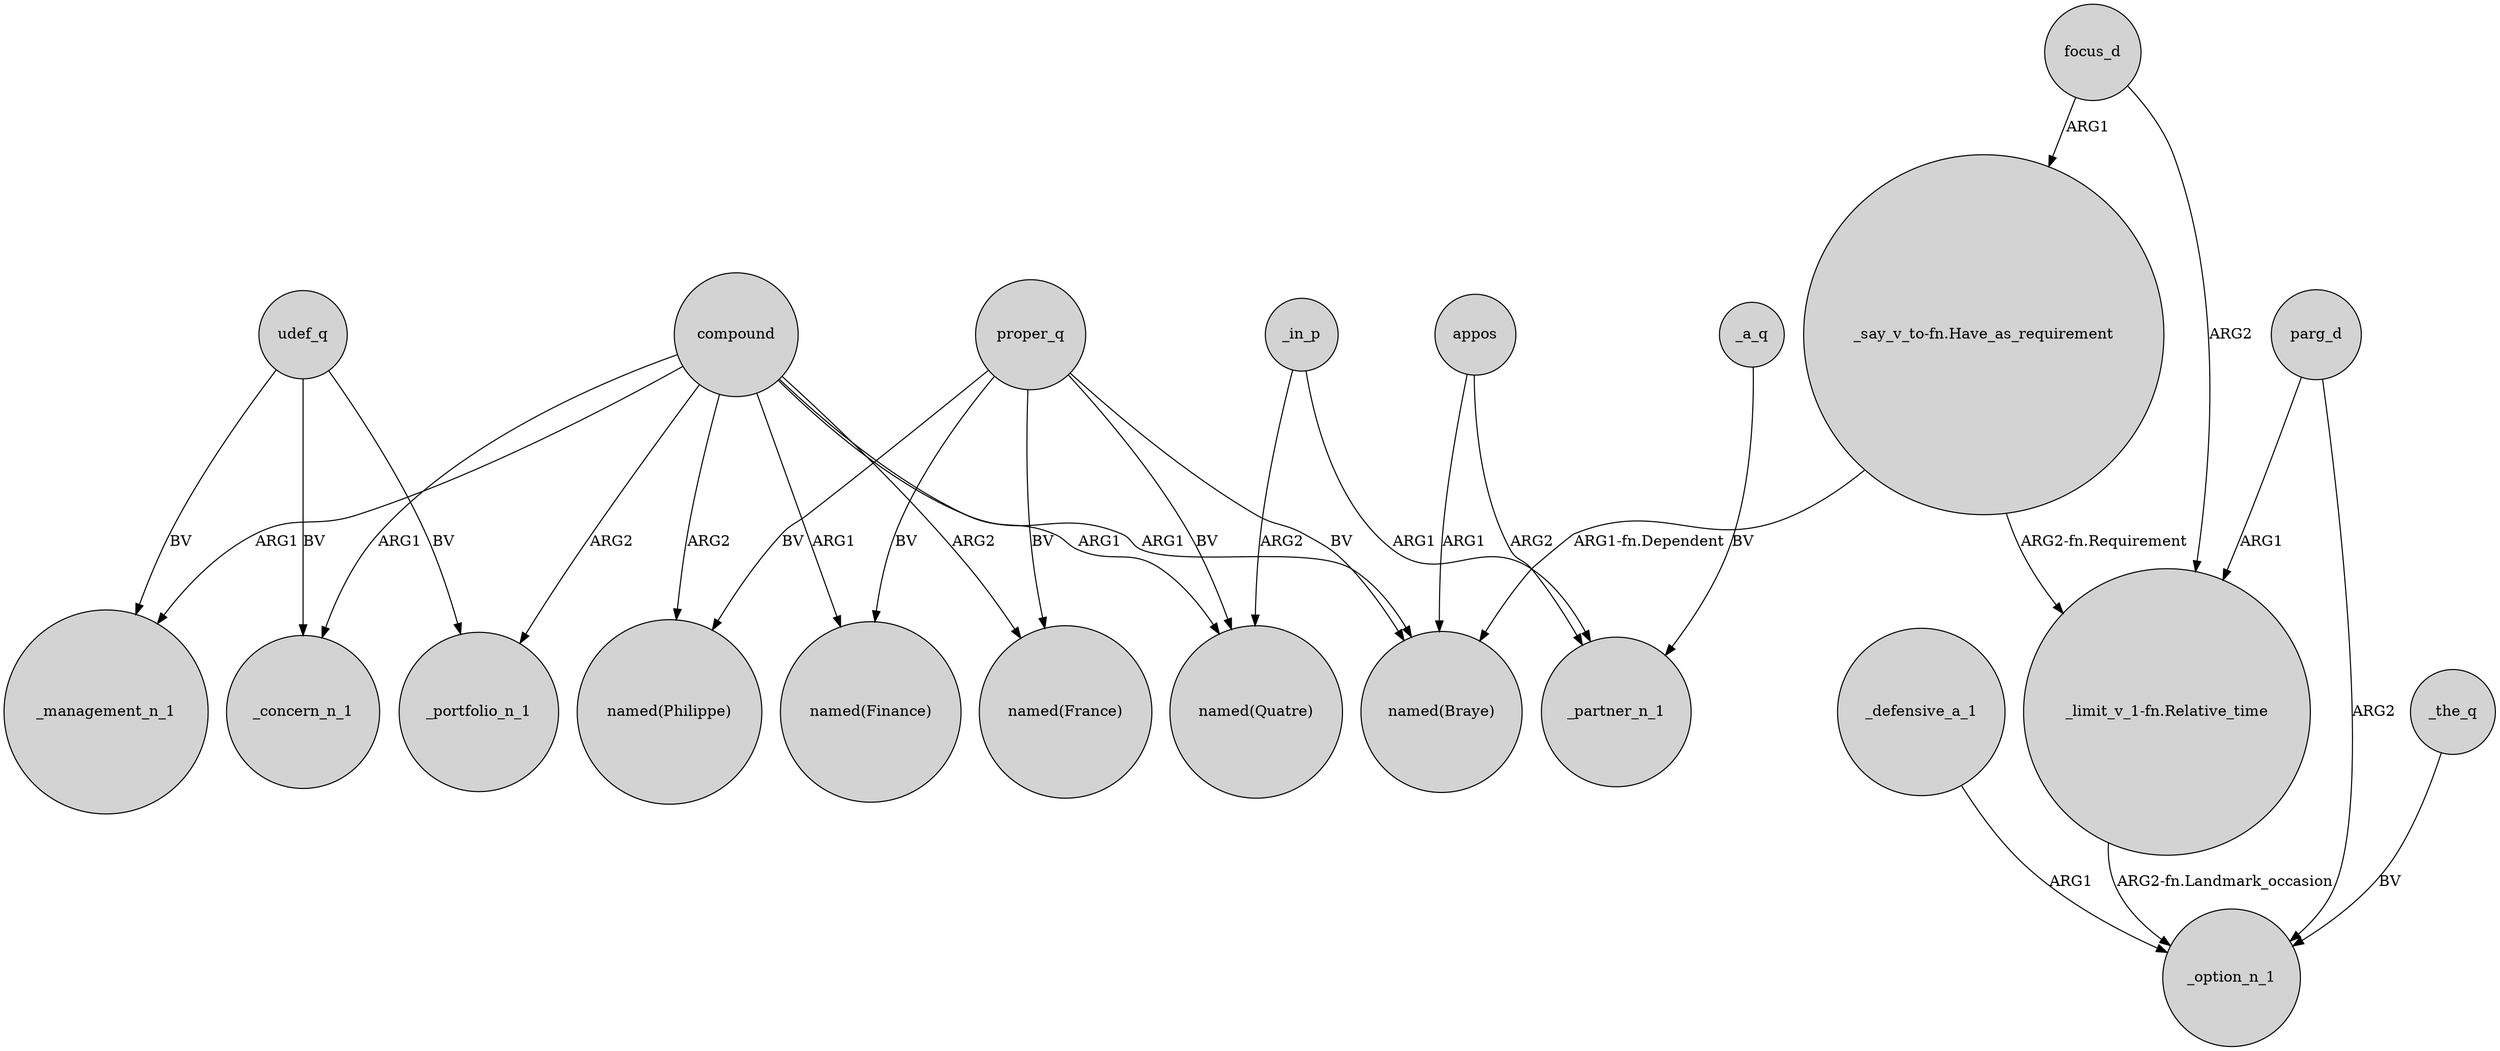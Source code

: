 digraph {
	node [shape=circle style=filled]
	compound -> _portfolio_n_1 [label=ARG2]
	_in_p -> _partner_n_1 [label=ARG1]
	_a_q -> _partner_n_1 [label=BV]
	focus_d -> "_say_v_to-fn.Have_as_requirement" [label=ARG1]
	_defensive_a_1 -> _option_n_1 [label=ARG1]
	proper_q -> "named(France)" [label=BV]
	"_limit_v_1-fn.Relative_time" -> _option_n_1 [label="ARG2-fn.Landmark_occasion"]
	appos -> _partner_n_1 [label=ARG2]
	compound -> "named(Quatre)" [label=ARG1]
	proper_q -> "named(Quatre)" [label=BV]
	udef_q -> _management_n_1 [label=BV]
	proper_q -> "named(Philippe)" [label=BV]
	parg_d -> "_limit_v_1-fn.Relative_time" [label=ARG1]
	focus_d -> "_limit_v_1-fn.Relative_time" [label=ARG2]
	compound -> "named(Philippe)" [label=ARG2]
	compound -> _management_n_1 [label=ARG1]
	appos -> "named(Braye)" [label=ARG1]
	"_say_v_to-fn.Have_as_requirement" -> "_limit_v_1-fn.Relative_time" [label="ARG2-fn.Requirement"]
	compound -> "named(Finance)" [label=ARG1]
	compound -> _concern_n_1 [label=ARG1]
	_in_p -> "named(Quatre)" [label=ARG2]
	udef_q -> _portfolio_n_1 [label=BV]
	"_say_v_to-fn.Have_as_requirement" -> "named(Braye)" [label="ARG1-fn.Dependent"]
	compound -> "named(Braye)" [label=ARG1]
	udef_q -> _concern_n_1 [label=BV]
	proper_q -> "named(Finance)" [label=BV]
	compound -> "named(France)" [label=ARG2]
	proper_q -> "named(Braye)" [label=BV]
	parg_d -> _option_n_1 [label=ARG2]
	_the_q -> _option_n_1 [label=BV]
}
